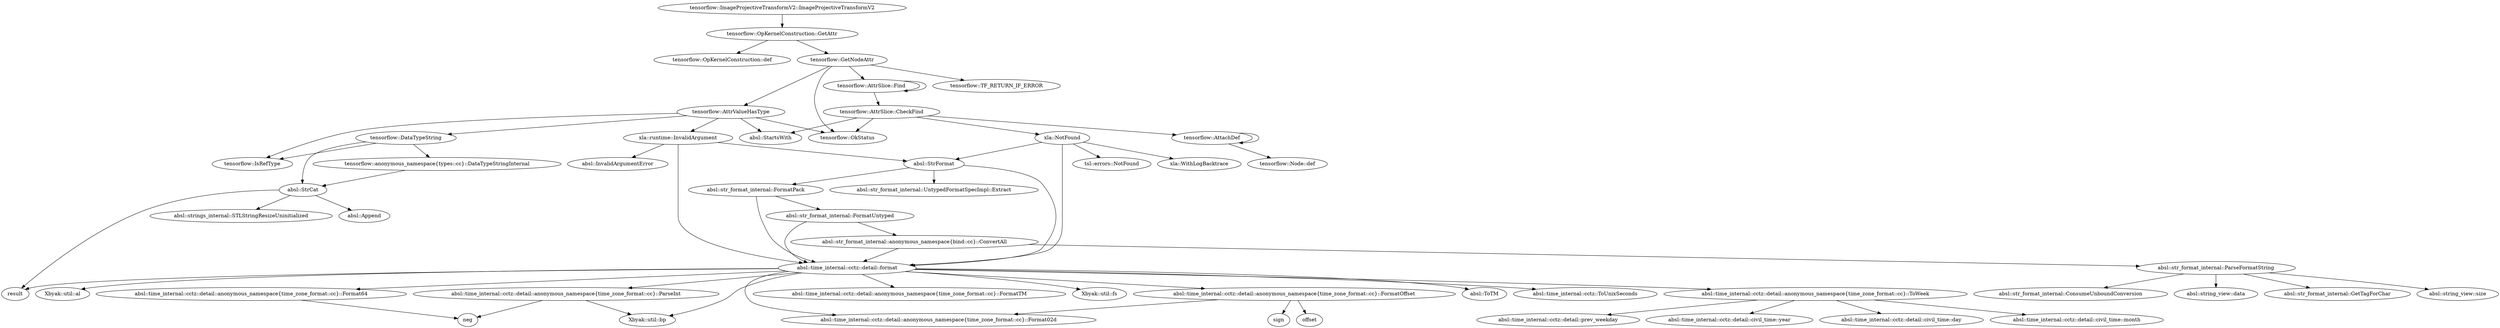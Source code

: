 digraph  {
"tensorflow::ImageProjectiveTransformV2::ImageProjectiveTransformV2";
"tensorflow::OpKernelConstruction::GetAttr";
"tensorflow::OpKernelConstruction::def";
"tensorflow::GetNodeAttr";
"tensorflow::AttrValueHasType";
"tensorflow::DataTypeString";
"tensorflow::anonymous_namespace\{types::cc\}::DataTypeStringInternal";
"absl::StrCat";
"absl::Append";
"result";
"absl::strings_internal::STLStringResizeUninitialized";
"tensorflow::IsRefType";
"xla::runtime::InvalidArgument";
"absl::time_internal::cctz::detail::format";
"Xbyak::util::al";
"Xbyak::util::bp";
"absl::time_internal::cctz::detail::anonymous_namespace\{time_zone_format::cc\}::Format02d";
"absl::time_internal::cctz::detail::anonymous_namespace\{time_zone_format::cc\}::Format64";
"neg";
"absl::time_internal::cctz::detail::anonymous_namespace\{time_zone_format::cc\}::FormatOffset";
"offset";
"sign";
"absl::time_internal::cctz::detail::anonymous_namespace\{time_zone_format::cc\}::FormatTM";
"Xbyak::util::fs";
"absl::time_internal::cctz::detail::anonymous_namespace\{time_zone_format::cc\}::ParseInt";
"absl::ToTM";
"absl::time_internal::cctz::ToUnixSeconds";
"absl::time_internal::cctz::detail::anonymous_namespace\{time_zone_format::cc\}::ToWeek";
"absl::time_internal::cctz::detail::civil_time::day";
"absl::time_internal::cctz::detail::civil_time::month";
"absl::time_internal::cctz::detail::prev_weekday";
"absl::time_internal::cctz::detail::civil_time::year";
"absl::InvalidArgumentError";
"absl::StrFormat";
"absl::str_format_internal::UntypedFormatSpecImpl::Extract";
"absl::str_format_internal::FormatPack";
"absl::str_format_internal::FormatUntyped";
"absl::str_format_internal::anonymous_namespace\{bind::cc\}::ConvertAll";
"absl::str_format_internal::ParseFormatString";
"absl::str_format_internal::ConsumeUnboundConversion";
"absl::string_view::data";
"absl::str_format_internal::GetTagForChar";
"absl::string_view::size";
"tensorflow::OkStatus";
"absl::StartsWith";
"tensorflow::AttrSlice::Find";
"tensorflow::AttrSlice::CheckFind";
"tensorflow::AttachDef";
"tensorflow::Node::def";
"xla::NotFound";
"tsl::errors::NotFound";
"xla::WithLogBacktrace";
"tensorflow::TF_RETURN_IF_ERROR";
"tensorflow::ImageProjectiveTransformV2::ImageProjectiveTransformV2" -> "tensorflow::OpKernelConstruction::GetAttr";
"tensorflow::OpKernelConstruction::GetAttr" -> "tensorflow::OpKernelConstruction::def";
"tensorflow::OpKernelConstruction::GetAttr" -> "tensorflow::GetNodeAttr";
"tensorflow::GetNodeAttr" -> "tensorflow::AttrValueHasType";
"tensorflow::GetNodeAttr" -> "tensorflow::AttrSlice::Find";
"tensorflow::GetNodeAttr" -> "tensorflow::OkStatus";
"tensorflow::GetNodeAttr" -> "tensorflow::TF_RETURN_IF_ERROR";
"tensorflow::AttrValueHasType" -> "tensorflow::DataTypeString";
"tensorflow::AttrValueHasType" -> "xla::runtime::InvalidArgument";
"tensorflow::AttrValueHasType" -> "tensorflow::IsRefType";
"tensorflow::AttrValueHasType" -> "tensorflow::OkStatus";
"tensorflow::AttrValueHasType" -> "absl::StartsWith";
"tensorflow::DataTypeString" -> "tensorflow::anonymous_namespace\{types::cc\}::DataTypeStringInternal";
"tensorflow::DataTypeString" -> "tensorflow::IsRefType";
"tensorflow::DataTypeString" -> "absl::StrCat";
"tensorflow::anonymous_namespace\{types::cc\}::DataTypeStringInternal" -> "absl::StrCat";
"absl::StrCat" -> "absl::Append";
"absl::StrCat" -> "result";
"absl::StrCat" -> "absl::strings_internal::STLStringResizeUninitialized";
"xla::runtime::InvalidArgument" -> "absl::time_internal::cctz::detail::format";
"xla::runtime::InvalidArgument" -> "absl::InvalidArgumentError";
"xla::runtime::InvalidArgument" -> "absl::StrFormat";
"absl::time_internal::cctz::detail::format" -> "Xbyak::util::al";
"absl::time_internal::cctz::detail::format" -> "Xbyak::util::bp";
"absl::time_internal::cctz::detail::format" -> "absl::time_internal::cctz::detail::anonymous_namespace\{time_zone_format::cc\}::Format02d";
"absl::time_internal::cctz::detail::format" -> "absl::time_internal::cctz::detail::anonymous_namespace\{time_zone_format::cc\}::Format64";
"absl::time_internal::cctz::detail::format" -> "absl::time_internal::cctz::detail::anonymous_namespace\{time_zone_format::cc\}::FormatOffset";
"absl::time_internal::cctz::detail::format" -> "absl::time_internal::cctz::detail::anonymous_namespace\{time_zone_format::cc\}::FormatTM";
"absl::time_internal::cctz::detail::format" -> "Xbyak::util::fs";
"absl::time_internal::cctz::detail::format" -> "absl::time_internal::cctz::detail::anonymous_namespace\{time_zone_format::cc\}::ParseInt";
"absl::time_internal::cctz::detail::format" -> "result";
"absl::time_internal::cctz::detail::format" -> "absl::ToTM";
"absl::time_internal::cctz::detail::format" -> "absl::time_internal::cctz::ToUnixSeconds";
"absl::time_internal::cctz::detail::format" -> "absl::time_internal::cctz::detail::anonymous_namespace\{time_zone_format::cc\}::ToWeek";
"absl::time_internal::cctz::detail::anonymous_namespace\{time_zone_format::cc\}::Format64" -> "neg";
"absl::time_internal::cctz::detail::anonymous_namespace\{time_zone_format::cc\}::FormatOffset" -> "absl::time_internal::cctz::detail::anonymous_namespace\{time_zone_format::cc\}::Format02d";
"absl::time_internal::cctz::detail::anonymous_namespace\{time_zone_format::cc\}::FormatOffset" -> "offset";
"absl::time_internal::cctz::detail::anonymous_namespace\{time_zone_format::cc\}::FormatOffset" -> "sign";
"absl::time_internal::cctz::detail::anonymous_namespace\{time_zone_format::cc\}::ParseInt" -> "Xbyak::util::bp";
"absl::time_internal::cctz::detail::anonymous_namespace\{time_zone_format::cc\}::ParseInt" -> "neg";
"absl::time_internal::cctz::detail::anonymous_namespace\{time_zone_format::cc\}::ToWeek" -> "absl::time_internal::cctz::detail::civil_time::day";
"absl::time_internal::cctz::detail::anonymous_namespace\{time_zone_format::cc\}::ToWeek" -> "absl::time_internal::cctz::detail::civil_time::month";
"absl::time_internal::cctz::detail::anonymous_namespace\{time_zone_format::cc\}::ToWeek" -> "absl::time_internal::cctz::detail::prev_weekday";
"absl::time_internal::cctz::detail::anonymous_namespace\{time_zone_format::cc\}::ToWeek" -> "absl::time_internal::cctz::detail::civil_time::year";
"absl::StrFormat" -> "absl::str_format_internal::UntypedFormatSpecImpl::Extract";
"absl::StrFormat" -> "absl::time_internal::cctz::detail::format";
"absl::StrFormat" -> "absl::str_format_internal::FormatPack";
"absl::str_format_internal::FormatPack" -> "absl::time_internal::cctz::detail::format";
"absl::str_format_internal::FormatPack" -> "absl::str_format_internal::FormatUntyped";
"absl::str_format_internal::FormatUntyped" -> "absl::str_format_internal::anonymous_namespace\{bind::cc\}::ConvertAll";
"absl::str_format_internal::FormatUntyped" -> "absl::time_internal::cctz::detail::format";
"absl::str_format_internal::anonymous_namespace\{bind::cc\}::ConvertAll" -> "absl::time_internal::cctz::detail::format";
"absl::str_format_internal::anonymous_namespace\{bind::cc\}::ConvertAll" -> "absl::str_format_internal::ParseFormatString";
"absl::str_format_internal::ParseFormatString" -> "absl::str_format_internal::ConsumeUnboundConversion";
"absl::str_format_internal::ParseFormatString" -> "absl::string_view::data";
"absl::str_format_internal::ParseFormatString" -> "absl::str_format_internal::GetTagForChar";
"absl::str_format_internal::ParseFormatString" -> "absl::string_view::size";
"tensorflow::AttrSlice::Find" -> "tensorflow::AttrSlice::CheckFind";
"tensorflow::AttrSlice::Find" -> "tensorflow::AttrSlice::Find";
"tensorflow::AttrSlice::CheckFind" -> "tensorflow::AttachDef";
"tensorflow::AttrSlice::CheckFind" -> "xla::NotFound";
"tensorflow::AttrSlice::CheckFind" -> "tensorflow::OkStatus";
"tensorflow::AttrSlice::CheckFind" -> "absl::StartsWith";
"tensorflow::AttachDef" -> "tensorflow::AttachDef";
"tensorflow::AttachDef" -> "tensorflow::Node::def";
"xla::NotFound" -> "absl::time_internal::cctz::detail::format";
"xla::NotFound" -> "tsl::errors::NotFound";
"xla::NotFound" -> "absl::StrFormat";
"xla::NotFound" -> "xla::WithLogBacktrace";
}
